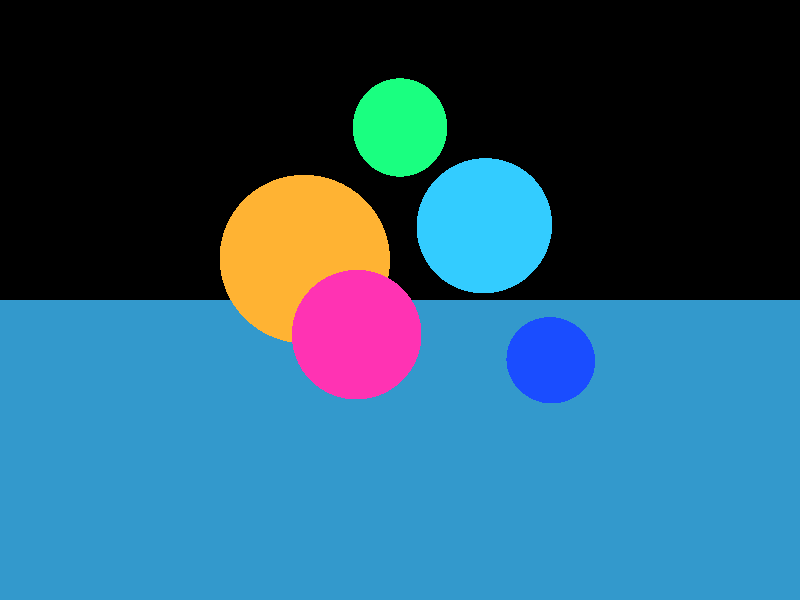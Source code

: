 // spheres with specular com roughness 0.001ponents

//default camera pointing down negative z
camera {
location  <0, 0, 14>
up        <0,  1,  0>
right     <1.33333, 0,  0>
look_at   <0, 0, 0>
}


light_source {<-100, 100, 100> color rgb <1.5, 1.5, 1.5>}

sphere { <-3.5, -1.4, 0>, 1
  pigment { color rgb <0.1, 0.3, 1.0>}
  finish {ambient 0.2 diffuse 0.4 specular 0.3 roughness 0.1}
}

sphere { <1, -0.8, 0>,1.5
  pigment { color rgb <1.0, 0.2, 0.7>}
  finish {ambient 0.2 diffuse 0.4 specular 0.4 roughness 0.01}
}

sphere { <-2.5, 2.2, -4>,2
  pigment { color rgb <0.2, 0.8, 1.0>}
  finish {ambient 0.2 diffuse 0.4 specular 0.4 roughness 0.001}
}

sphere { <2.8, 1.2, -4>, 2.5
  pigment { color rgb <1.0, 0.7, 0.2>}
  finish {ambient 0.2 diffuse 0.4 specular 0.4 roughness 0.0005}
}

sphere { <0, 4, 0>, 1.1
  pigment { color rgb <0.1, 1.0, 0.5>}
  finish {ambient 0.2 diffuse 0.4 specular 0.6 roughness 0.0001}
}

plane {<0, 1, 0>, -4
      pigment {color rgb <0.2, 0.6, 0.8>}
      finish {ambient 0.4 diffuse 0.8}
}


